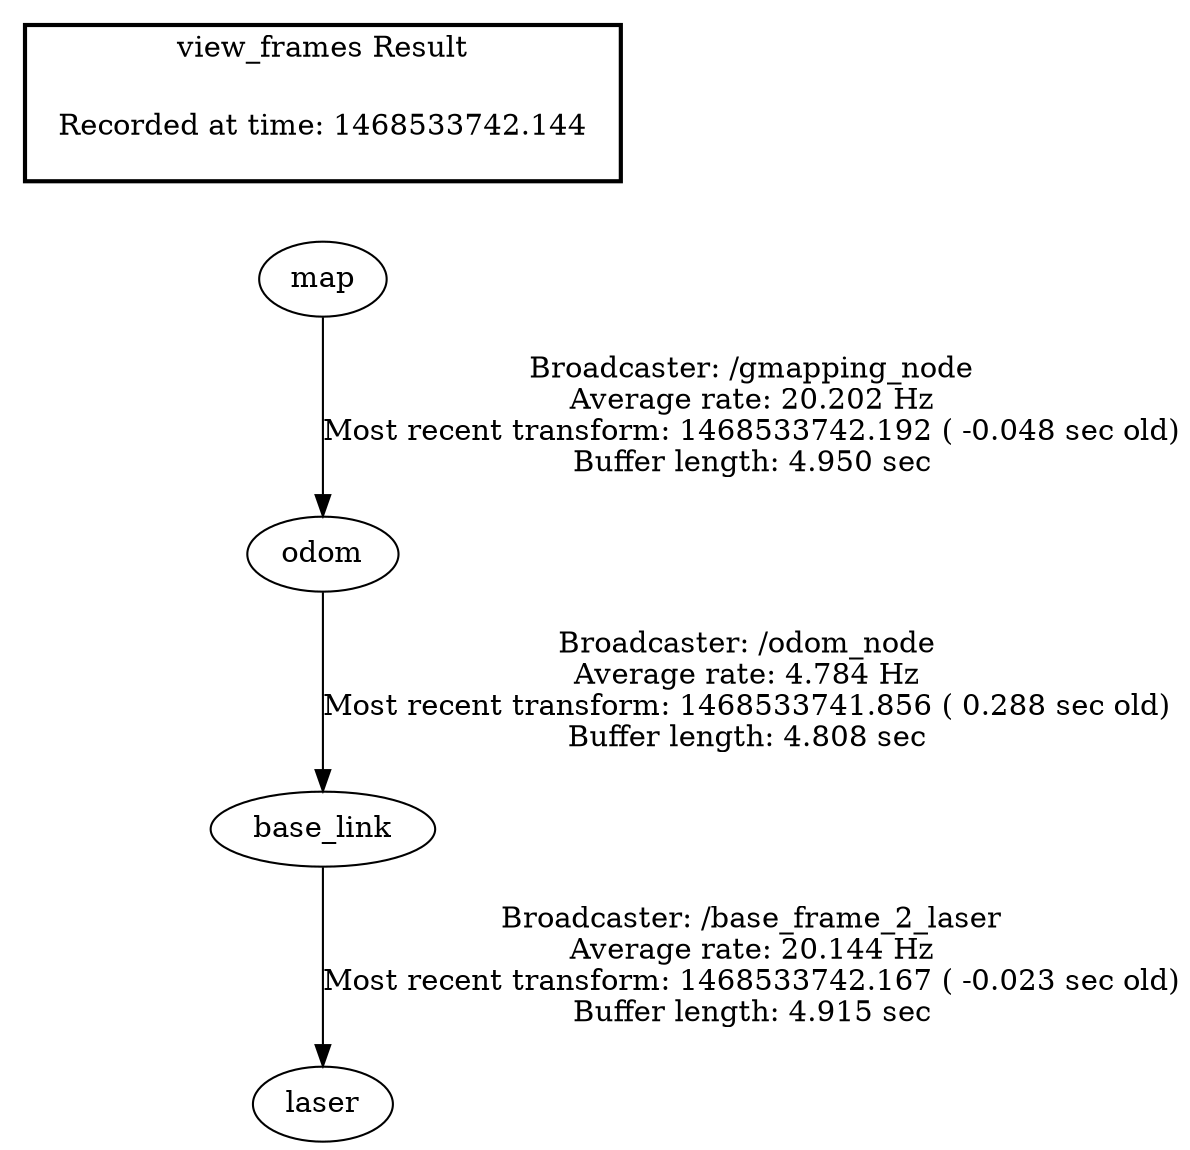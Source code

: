 digraph G {
"map" -> "odom"[label="Broadcaster: /gmapping_node\nAverage rate: 20.202 Hz\nMost recent transform: 1468533742.192 ( -0.048 sec old)\nBuffer length: 4.950 sec\n"];
"base_link" -> "laser"[label="Broadcaster: /base_frame_2_laser\nAverage rate: 20.144 Hz\nMost recent transform: 1468533742.167 ( -0.023 sec old)\nBuffer length: 4.915 sec\n"];
"odom" -> "base_link"[label="Broadcaster: /odom_node\nAverage rate: 4.784 Hz\nMost recent transform: 1468533741.856 ( 0.288 sec old)\nBuffer length: 4.808 sec\n"];
edge [style=invis];
 subgraph cluster_legend { style=bold; color=black; label ="view_frames Result";
"Recorded at time: 1468533742.144"[ shape=plaintext ] ;
 }->"map";
}
